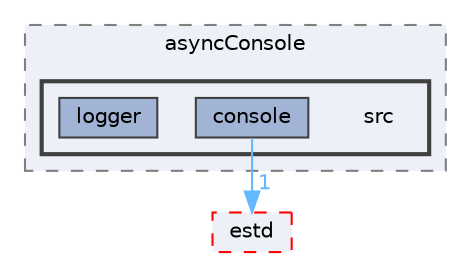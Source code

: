 digraph "src"
{
 // LATEX_PDF_SIZE
  bgcolor="transparent";
  edge [fontname=Helvetica,fontsize=10,labelfontname=Helvetica,labelfontsize=10];
  node [fontname=Helvetica,fontsize=10,shape=box,height=0.2,width=0.4];
  compound=true
  subgraph clusterdir_d8cf3005247803cfe6bd1c23838ad1cf {
    graph [ bgcolor="#edf0f7", pencolor="grey50", label="asyncConsole", fontname=Helvetica,fontsize=10 style="filled,dashed", URL="dir_d8cf3005247803cfe6bd1c23838ad1cf.html",tooltip=""]
  subgraph clusterdir_727574b3d30ade41413a5964bfde5e19 {
    graph [ bgcolor="#edf0f7", pencolor="grey25", label="", fontname=Helvetica,fontsize=10 style="filled,bold", URL="dir_727574b3d30ade41413a5964bfde5e19.html",tooltip=""]
    dir_727574b3d30ade41413a5964bfde5e19 [shape=plaintext, label="src"];
  dir_34c90489c5fda45f8104f1edb17b117c [label="console", fillcolor="#a2b4d6", color="grey25", style="filled", URL="dir_34c90489c5fda45f8104f1edb17b117c.html",tooltip=""];
  dir_c984b7d9bec59f55bf80f6eb9d5b4e8d [label="logger", fillcolor="#a2b4d6", color="grey25", style="filled", URL="dir_c984b7d9bec59f55bf80f6eb9d5b4e8d.html",tooltip=""];
  }
  }
  dir_705ed472854f071e46e92f9933f4d565 [label="estd", fillcolor="#edf0f7", color="red", style="filled,dashed", URL="dir_705ed472854f071e46e92f9933f4d565.html",tooltip=""];
  dir_34c90489c5fda45f8104f1edb17b117c->dir_705ed472854f071e46e92f9933f4d565 [headlabel="1", labeldistance=1.5 headhref="dir_000055_000075.html" href="dir_000055_000075.html" color="steelblue1" fontcolor="steelblue1"];
}
